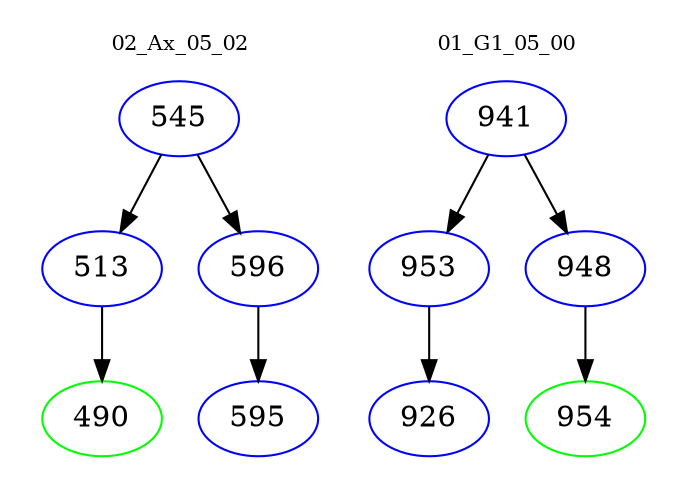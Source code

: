 digraph{
subgraph cluster_0 {
color = white
label = "02_Ax_05_02";
fontsize=10;
T0_545 [label="545", color="blue"]
T0_545 -> T0_513 [color="black"]
T0_513 [label="513", color="blue"]
T0_513 -> T0_490 [color="black"]
T0_490 [label="490", color="green"]
T0_545 -> T0_596 [color="black"]
T0_596 [label="596", color="blue"]
T0_596 -> T0_595 [color="black"]
T0_595 [label="595", color="blue"]
}
subgraph cluster_1 {
color = white
label = "01_G1_05_00";
fontsize=10;
T1_941 [label="941", color="blue"]
T1_941 -> T1_953 [color="black"]
T1_953 [label="953", color="blue"]
T1_953 -> T1_926 [color="black"]
T1_926 [label="926", color="blue"]
T1_941 -> T1_948 [color="black"]
T1_948 [label="948", color="blue"]
T1_948 -> T1_954 [color="black"]
T1_954 [label="954", color="green"]
}
}
